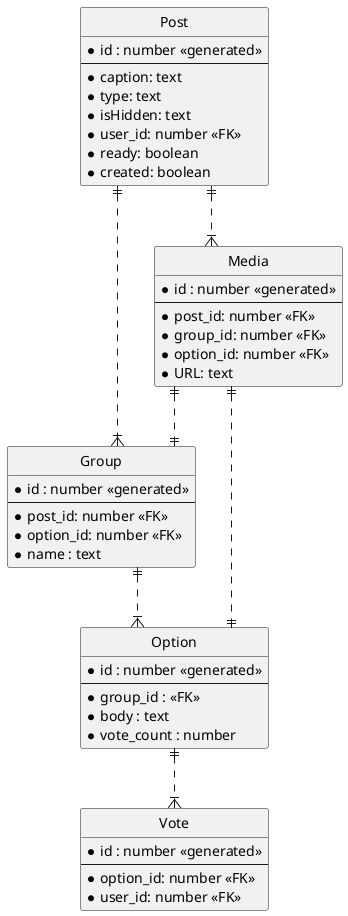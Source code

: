 @startuml posts_database
' hide the spot
hide circle

' avoid problems with angled crows feet
skinparam linetype ortho

entity "Post" as post {
    *id : number <<generated>>
    --
    *caption: text
    *type: text
    *isHidden: text
    *user_id: number <<FK>>
    *ready: boolean
    *created: boolean
}

entity "Media" as media {
    *id : number <<generated>>
    --
    *post_id: number <<FK>>
    *group_id: number <<FK>>
    *option_id: number <<FK>>
    *URL: text
}

entity "Group" as group {
    *id : number <<generated>>
    --
    *post_id: number <<FK>>
    *option_id: number <<FK>>
    *name : text
}

entity "Option" as option {
    *id : number <<generated>>
    --
    'content column is just text content of the text options
    'images are requested from media service by post id
    *group_id : <<FK>>
    *body : text
    *vote_count : number
}

entity "Vote" as vote {
    *id : number <<generated>>
    --
    *option_id: number <<FK>>
    *user_id: number <<FK>>
}

post ||..|{ media
post ||..|{ group
group ||..|{ option
option ||..|{ vote
media ||..|| option
media ||..|| group

@enduml